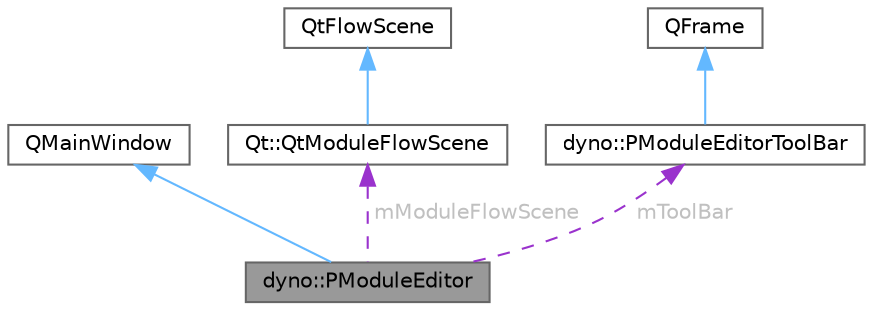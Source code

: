 digraph "dyno::PModuleEditor"
{
 // LATEX_PDF_SIZE
  bgcolor="transparent";
  edge [fontname=Helvetica,fontsize=10,labelfontname=Helvetica,labelfontsize=10];
  node [fontname=Helvetica,fontsize=10,shape=box,height=0.2,width=0.4];
  Node1 [id="Node000001",label="dyno::PModuleEditor",height=0.2,width=0.4,color="gray40", fillcolor="grey60", style="filled", fontcolor="black",tooltip=" "];
  Node2 -> Node1 [id="edge1_Node000001_Node000002",dir="back",color="steelblue1",style="solid",tooltip=" "];
  Node2 [id="Node000002",label="QMainWindow",height=0.2,width=0.4,color="gray40", fillcolor="white", style="filled",tooltip=" "];
  Node3 -> Node1 [id="edge2_Node000001_Node000003",dir="back",color="darkorchid3",style="dashed",tooltip=" ",label=" mModuleFlowScene",fontcolor="grey" ];
  Node3 [id="Node000003",label="Qt::QtModuleFlowScene",height=0.2,width=0.4,color="gray40", fillcolor="white", style="filled",URL="$class_qt_1_1_qt_module_flow_scene.html",tooltip="Scene holds connections and nodes."];
  Node4 -> Node3 [id="edge3_Node000003_Node000004",dir="back",color="steelblue1",style="solid",tooltip=" "];
  Node4 [id="Node000004",label="QtFlowScene",height=0.2,width=0.4,color="gray40", fillcolor="white", style="filled",tooltip=" "];
  Node5 -> Node1 [id="edge4_Node000001_Node000005",dir="back",color="darkorchid3",style="dashed",tooltip=" ",label=" mToolBar",fontcolor="grey" ];
  Node5 [id="Node000005",label="dyno::PModuleEditorToolBar",height=0.2,width=0.4,color="gray40", fillcolor="white", style="filled",URL="$classdyno_1_1_p_module_editor_tool_bar.html",tooltip=" "];
  Node6 -> Node5 [id="edge5_Node000005_Node000006",dir="back",color="steelblue1",style="solid",tooltip=" "];
  Node6 [id="Node000006",label="QFrame",height=0.2,width=0.4,color="gray40", fillcolor="white", style="filled",tooltip=" "];
}
